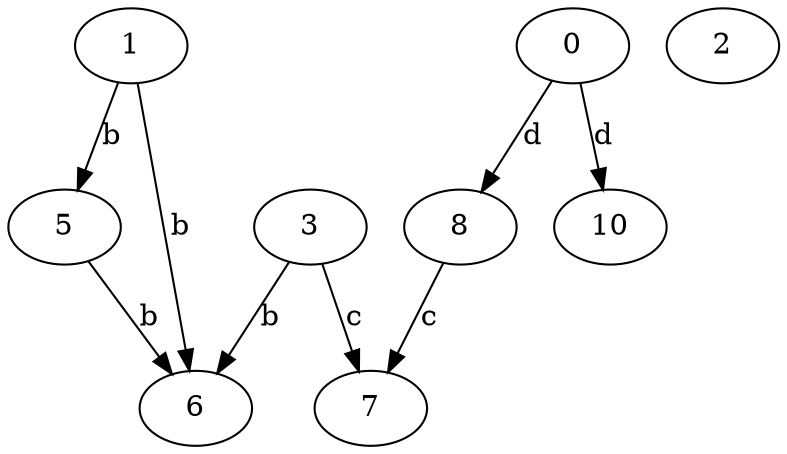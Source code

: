 strict digraph  {
1;
2;
3;
0;
5;
6;
7;
8;
10;
1 -> 5  [label=b];
1 -> 6  [label=b];
3 -> 6  [label=b];
3 -> 7  [label=c];
0 -> 8  [label=d];
0 -> 10  [label=d];
5 -> 6  [label=b];
8 -> 7  [label=c];
}
